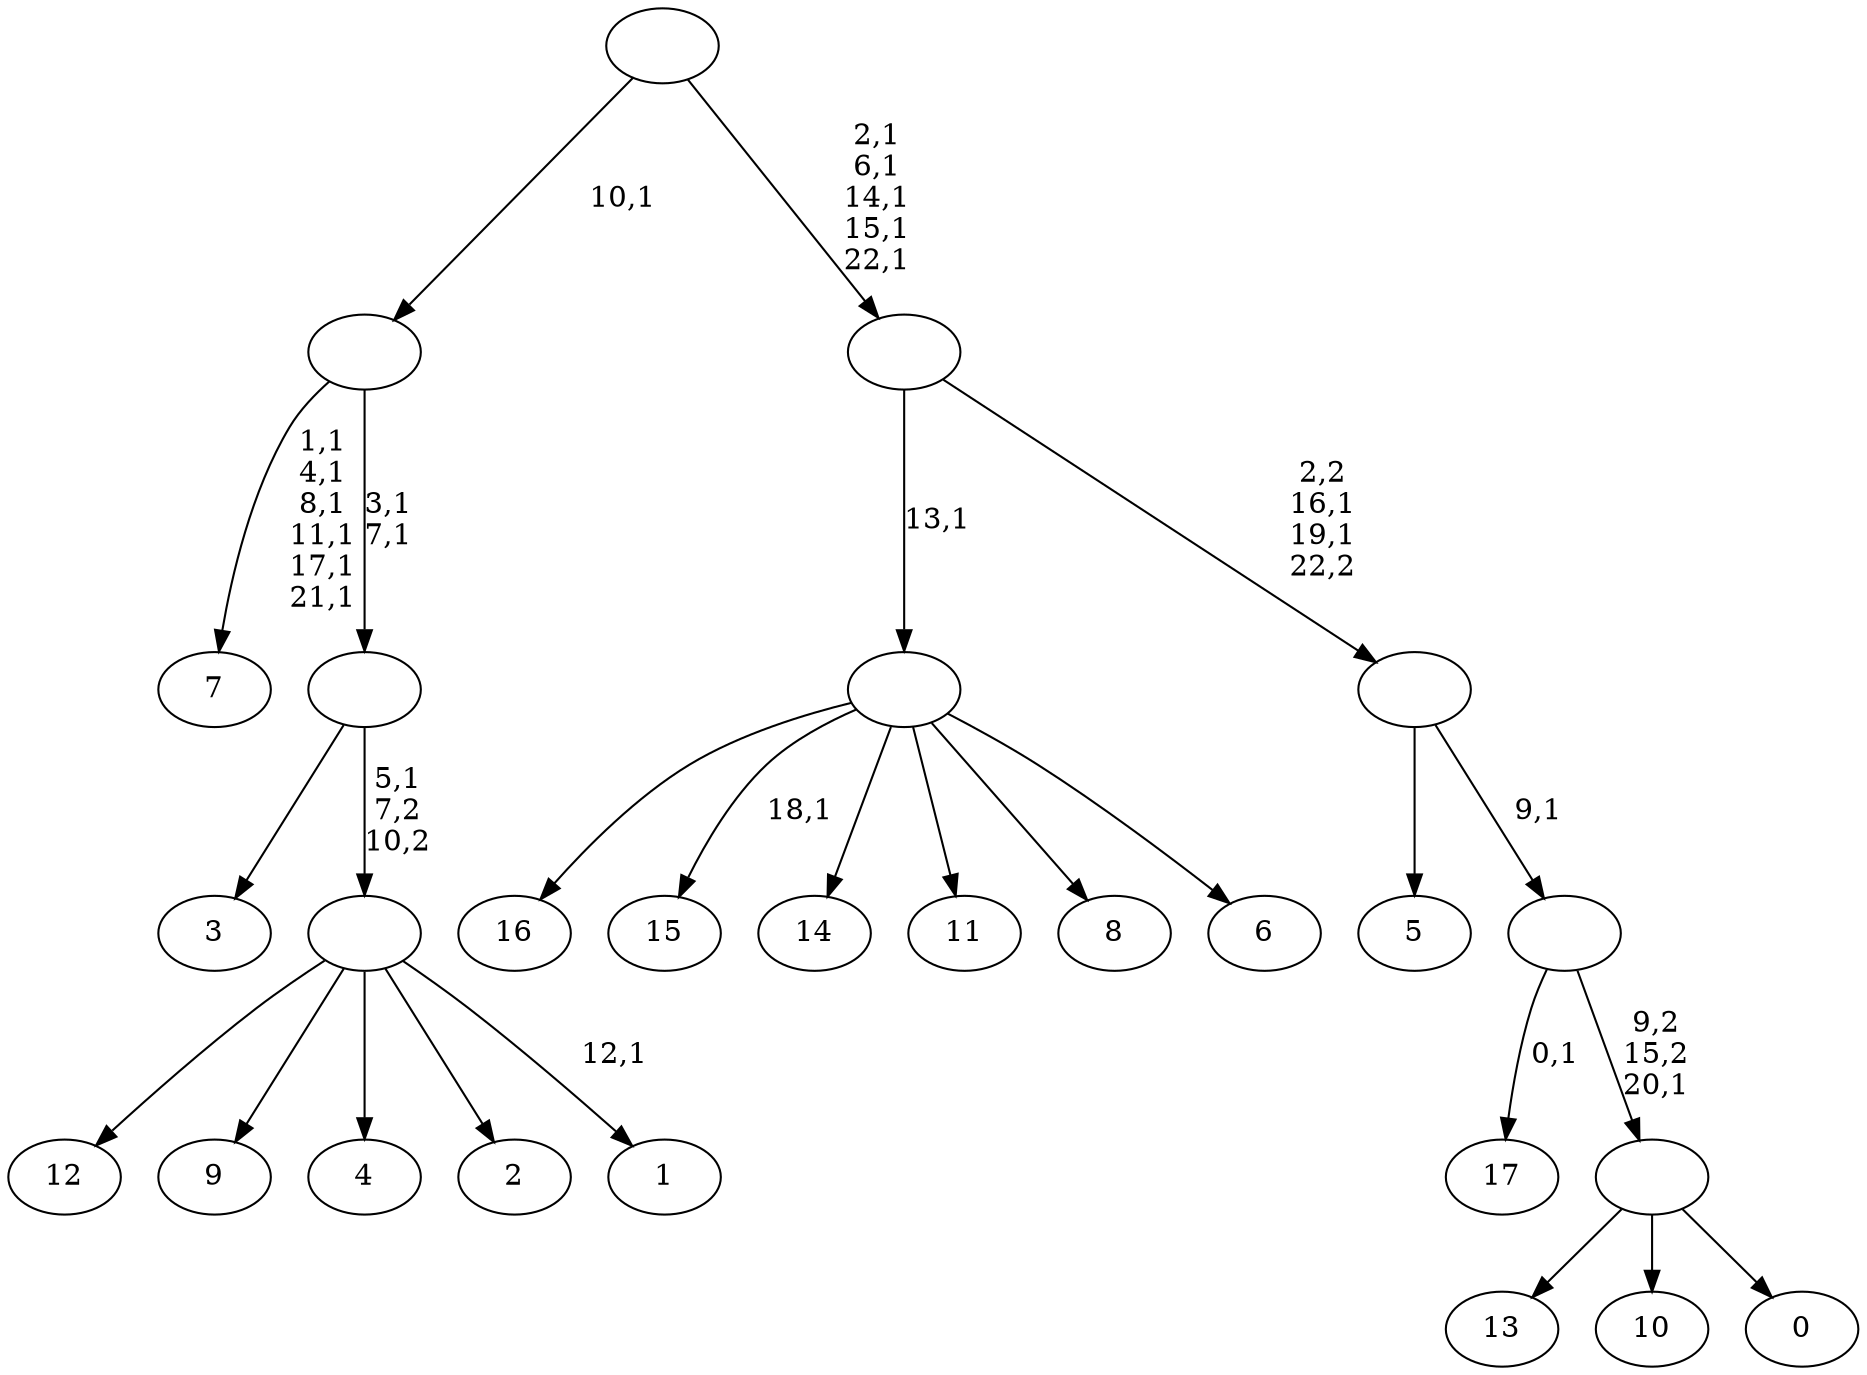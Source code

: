 digraph T {
	41 [label="17"]
	39 [label="16"]
	38 [label="15"]
	36 [label="14"]
	35 [label="13"]
	34 [label="12"]
	33 [label="11"]
	32 [label="10"]
	31 [label="9"]
	30 [label="8"]
	29 [label="7"]
	22 [label="6"]
	21 [label=""]
	20 [label="5"]
	19 [label="4"]
	18 [label="3"]
	17 [label="2"]
	16 [label="1"]
	14 [label=""]
	13 [label=""]
	11 [label=""]
	10 [label="0"]
	9 [label=""]
	8 [label=""]
	7 [label=""]
	5 [label=""]
	0 [label=""]
	21 -> 38 [label="18,1"]
	21 -> 39 [label=""]
	21 -> 36 [label=""]
	21 -> 33 [label=""]
	21 -> 30 [label=""]
	21 -> 22 [label=""]
	14 -> 16 [label="12,1"]
	14 -> 34 [label=""]
	14 -> 31 [label=""]
	14 -> 19 [label=""]
	14 -> 17 [label=""]
	13 -> 18 [label=""]
	13 -> 14 [label="5,1\n7,2\n10,2"]
	11 -> 13 [label="3,1\n7,1"]
	11 -> 29 [label="1,1\n4,1\n8,1\n11,1\n17,1\n21,1"]
	9 -> 35 [label=""]
	9 -> 32 [label=""]
	9 -> 10 [label=""]
	8 -> 41 [label="0,1"]
	8 -> 9 [label="9,2\n15,2\n20,1"]
	7 -> 20 [label=""]
	7 -> 8 [label="9,1"]
	5 -> 7 [label="2,2\n16,1\n19,1\n22,2"]
	5 -> 21 [label="13,1"]
	0 -> 5 [label="2,1\n6,1\n14,1\n15,1\n22,1"]
	0 -> 11 [label="10,1"]
}
